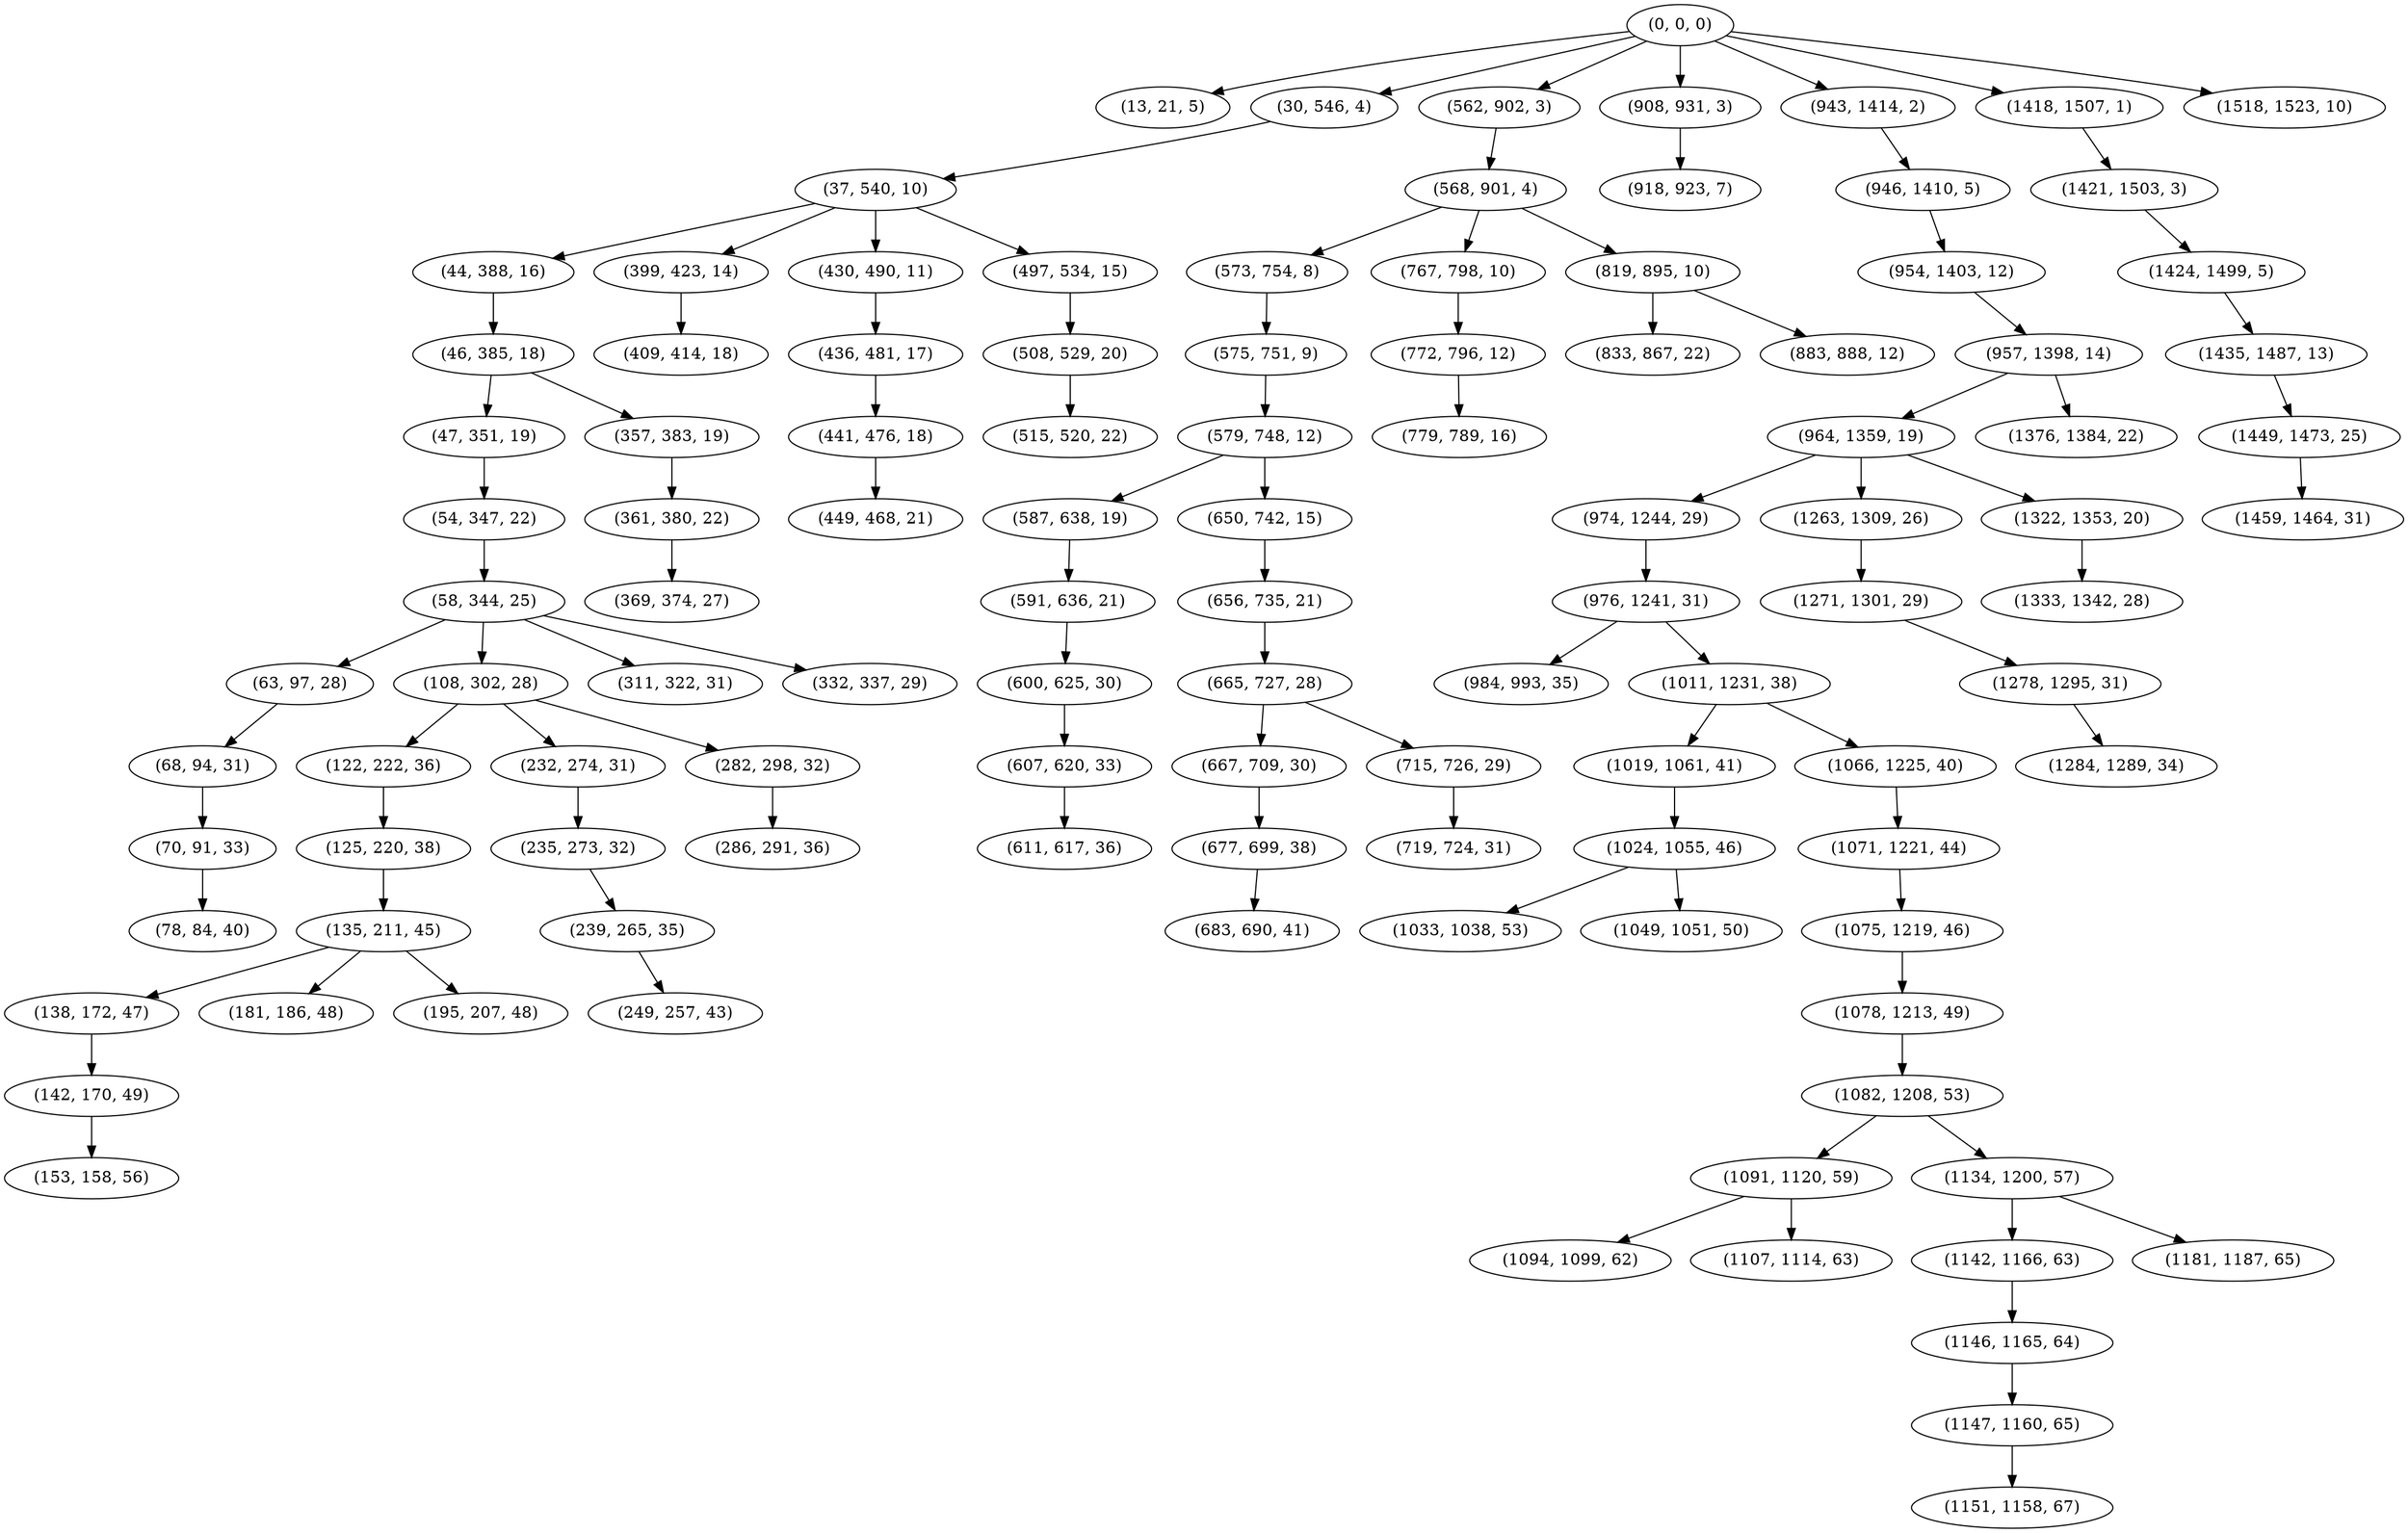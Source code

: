 digraph tree {
    "(0, 0, 0)";
    "(13, 21, 5)";
    "(30, 546, 4)";
    "(37, 540, 10)";
    "(44, 388, 16)";
    "(46, 385, 18)";
    "(47, 351, 19)";
    "(54, 347, 22)";
    "(58, 344, 25)";
    "(63, 97, 28)";
    "(68, 94, 31)";
    "(70, 91, 33)";
    "(78, 84, 40)";
    "(108, 302, 28)";
    "(122, 222, 36)";
    "(125, 220, 38)";
    "(135, 211, 45)";
    "(138, 172, 47)";
    "(142, 170, 49)";
    "(153, 158, 56)";
    "(181, 186, 48)";
    "(195, 207, 48)";
    "(232, 274, 31)";
    "(235, 273, 32)";
    "(239, 265, 35)";
    "(249, 257, 43)";
    "(282, 298, 32)";
    "(286, 291, 36)";
    "(311, 322, 31)";
    "(332, 337, 29)";
    "(357, 383, 19)";
    "(361, 380, 22)";
    "(369, 374, 27)";
    "(399, 423, 14)";
    "(409, 414, 18)";
    "(430, 490, 11)";
    "(436, 481, 17)";
    "(441, 476, 18)";
    "(449, 468, 21)";
    "(497, 534, 15)";
    "(508, 529, 20)";
    "(515, 520, 22)";
    "(562, 902, 3)";
    "(568, 901, 4)";
    "(573, 754, 8)";
    "(575, 751, 9)";
    "(579, 748, 12)";
    "(587, 638, 19)";
    "(591, 636, 21)";
    "(600, 625, 30)";
    "(607, 620, 33)";
    "(611, 617, 36)";
    "(650, 742, 15)";
    "(656, 735, 21)";
    "(665, 727, 28)";
    "(667, 709, 30)";
    "(677, 699, 38)";
    "(683, 690, 41)";
    "(715, 726, 29)";
    "(719, 724, 31)";
    "(767, 798, 10)";
    "(772, 796, 12)";
    "(779, 789, 16)";
    "(819, 895, 10)";
    "(833, 867, 22)";
    "(883, 888, 12)";
    "(908, 931, 3)";
    "(918, 923, 7)";
    "(943, 1414, 2)";
    "(946, 1410, 5)";
    "(954, 1403, 12)";
    "(957, 1398, 14)";
    "(964, 1359, 19)";
    "(974, 1244, 29)";
    "(976, 1241, 31)";
    "(984, 993, 35)";
    "(1011, 1231, 38)";
    "(1019, 1061, 41)";
    "(1024, 1055, 46)";
    "(1033, 1038, 53)";
    "(1049, 1051, 50)";
    "(1066, 1225, 40)";
    "(1071, 1221, 44)";
    "(1075, 1219, 46)";
    "(1078, 1213, 49)";
    "(1082, 1208, 53)";
    "(1091, 1120, 59)";
    "(1094, 1099, 62)";
    "(1107, 1114, 63)";
    "(1134, 1200, 57)";
    "(1142, 1166, 63)";
    "(1146, 1165, 64)";
    "(1147, 1160, 65)";
    "(1151, 1158, 67)";
    "(1181, 1187, 65)";
    "(1263, 1309, 26)";
    "(1271, 1301, 29)";
    "(1278, 1295, 31)";
    "(1284, 1289, 34)";
    "(1322, 1353, 20)";
    "(1333, 1342, 28)";
    "(1376, 1384, 22)";
    "(1418, 1507, 1)";
    "(1421, 1503, 3)";
    "(1424, 1499, 5)";
    "(1435, 1487, 13)";
    "(1449, 1473, 25)";
    "(1459, 1464, 31)";
    "(1518, 1523, 10)";
    "(0, 0, 0)" -> "(13, 21, 5)";
    "(0, 0, 0)" -> "(30, 546, 4)";
    "(0, 0, 0)" -> "(562, 902, 3)";
    "(0, 0, 0)" -> "(908, 931, 3)";
    "(0, 0, 0)" -> "(943, 1414, 2)";
    "(0, 0, 0)" -> "(1418, 1507, 1)";
    "(0, 0, 0)" -> "(1518, 1523, 10)";
    "(30, 546, 4)" -> "(37, 540, 10)";
    "(37, 540, 10)" -> "(44, 388, 16)";
    "(37, 540, 10)" -> "(399, 423, 14)";
    "(37, 540, 10)" -> "(430, 490, 11)";
    "(37, 540, 10)" -> "(497, 534, 15)";
    "(44, 388, 16)" -> "(46, 385, 18)";
    "(46, 385, 18)" -> "(47, 351, 19)";
    "(46, 385, 18)" -> "(357, 383, 19)";
    "(47, 351, 19)" -> "(54, 347, 22)";
    "(54, 347, 22)" -> "(58, 344, 25)";
    "(58, 344, 25)" -> "(63, 97, 28)";
    "(58, 344, 25)" -> "(108, 302, 28)";
    "(58, 344, 25)" -> "(311, 322, 31)";
    "(58, 344, 25)" -> "(332, 337, 29)";
    "(63, 97, 28)" -> "(68, 94, 31)";
    "(68, 94, 31)" -> "(70, 91, 33)";
    "(70, 91, 33)" -> "(78, 84, 40)";
    "(108, 302, 28)" -> "(122, 222, 36)";
    "(108, 302, 28)" -> "(232, 274, 31)";
    "(108, 302, 28)" -> "(282, 298, 32)";
    "(122, 222, 36)" -> "(125, 220, 38)";
    "(125, 220, 38)" -> "(135, 211, 45)";
    "(135, 211, 45)" -> "(138, 172, 47)";
    "(135, 211, 45)" -> "(181, 186, 48)";
    "(135, 211, 45)" -> "(195, 207, 48)";
    "(138, 172, 47)" -> "(142, 170, 49)";
    "(142, 170, 49)" -> "(153, 158, 56)";
    "(232, 274, 31)" -> "(235, 273, 32)";
    "(235, 273, 32)" -> "(239, 265, 35)";
    "(239, 265, 35)" -> "(249, 257, 43)";
    "(282, 298, 32)" -> "(286, 291, 36)";
    "(357, 383, 19)" -> "(361, 380, 22)";
    "(361, 380, 22)" -> "(369, 374, 27)";
    "(399, 423, 14)" -> "(409, 414, 18)";
    "(430, 490, 11)" -> "(436, 481, 17)";
    "(436, 481, 17)" -> "(441, 476, 18)";
    "(441, 476, 18)" -> "(449, 468, 21)";
    "(497, 534, 15)" -> "(508, 529, 20)";
    "(508, 529, 20)" -> "(515, 520, 22)";
    "(562, 902, 3)" -> "(568, 901, 4)";
    "(568, 901, 4)" -> "(573, 754, 8)";
    "(568, 901, 4)" -> "(767, 798, 10)";
    "(568, 901, 4)" -> "(819, 895, 10)";
    "(573, 754, 8)" -> "(575, 751, 9)";
    "(575, 751, 9)" -> "(579, 748, 12)";
    "(579, 748, 12)" -> "(587, 638, 19)";
    "(579, 748, 12)" -> "(650, 742, 15)";
    "(587, 638, 19)" -> "(591, 636, 21)";
    "(591, 636, 21)" -> "(600, 625, 30)";
    "(600, 625, 30)" -> "(607, 620, 33)";
    "(607, 620, 33)" -> "(611, 617, 36)";
    "(650, 742, 15)" -> "(656, 735, 21)";
    "(656, 735, 21)" -> "(665, 727, 28)";
    "(665, 727, 28)" -> "(667, 709, 30)";
    "(665, 727, 28)" -> "(715, 726, 29)";
    "(667, 709, 30)" -> "(677, 699, 38)";
    "(677, 699, 38)" -> "(683, 690, 41)";
    "(715, 726, 29)" -> "(719, 724, 31)";
    "(767, 798, 10)" -> "(772, 796, 12)";
    "(772, 796, 12)" -> "(779, 789, 16)";
    "(819, 895, 10)" -> "(833, 867, 22)";
    "(819, 895, 10)" -> "(883, 888, 12)";
    "(908, 931, 3)" -> "(918, 923, 7)";
    "(943, 1414, 2)" -> "(946, 1410, 5)";
    "(946, 1410, 5)" -> "(954, 1403, 12)";
    "(954, 1403, 12)" -> "(957, 1398, 14)";
    "(957, 1398, 14)" -> "(964, 1359, 19)";
    "(957, 1398, 14)" -> "(1376, 1384, 22)";
    "(964, 1359, 19)" -> "(974, 1244, 29)";
    "(964, 1359, 19)" -> "(1263, 1309, 26)";
    "(964, 1359, 19)" -> "(1322, 1353, 20)";
    "(974, 1244, 29)" -> "(976, 1241, 31)";
    "(976, 1241, 31)" -> "(984, 993, 35)";
    "(976, 1241, 31)" -> "(1011, 1231, 38)";
    "(1011, 1231, 38)" -> "(1019, 1061, 41)";
    "(1011, 1231, 38)" -> "(1066, 1225, 40)";
    "(1019, 1061, 41)" -> "(1024, 1055, 46)";
    "(1024, 1055, 46)" -> "(1033, 1038, 53)";
    "(1024, 1055, 46)" -> "(1049, 1051, 50)";
    "(1066, 1225, 40)" -> "(1071, 1221, 44)";
    "(1071, 1221, 44)" -> "(1075, 1219, 46)";
    "(1075, 1219, 46)" -> "(1078, 1213, 49)";
    "(1078, 1213, 49)" -> "(1082, 1208, 53)";
    "(1082, 1208, 53)" -> "(1091, 1120, 59)";
    "(1082, 1208, 53)" -> "(1134, 1200, 57)";
    "(1091, 1120, 59)" -> "(1094, 1099, 62)";
    "(1091, 1120, 59)" -> "(1107, 1114, 63)";
    "(1134, 1200, 57)" -> "(1142, 1166, 63)";
    "(1134, 1200, 57)" -> "(1181, 1187, 65)";
    "(1142, 1166, 63)" -> "(1146, 1165, 64)";
    "(1146, 1165, 64)" -> "(1147, 1160, 65)";
    "(1147, 1160, 65)" -> "(1151, 1158, 67)";
    "(1263, 1309, 26)" -> "(1271, 1301, 29)";
    "(1271, 1301, 29)" -> "(1278, 1295, 31)";
    "(1278, 1295, 31)" -> "(1284, 1289, 34)";
    "(1322, 1353, 20)" -> "(1333, 1342, 28)";
    "(1418, 1507, 1)" -> "(1421, 1503, 3)";
    "(1421, 1503, 3)" -> "(1424, 1499, 5)";
    "(1424, 1499, 5)" -> "(1435, 1487, 13)";
    "(1435, 1487, 13)" -> "(1449, 1473, 25)";
    "(1449, 1473, 25)" -> "(1459, 1464, 31)";
}
